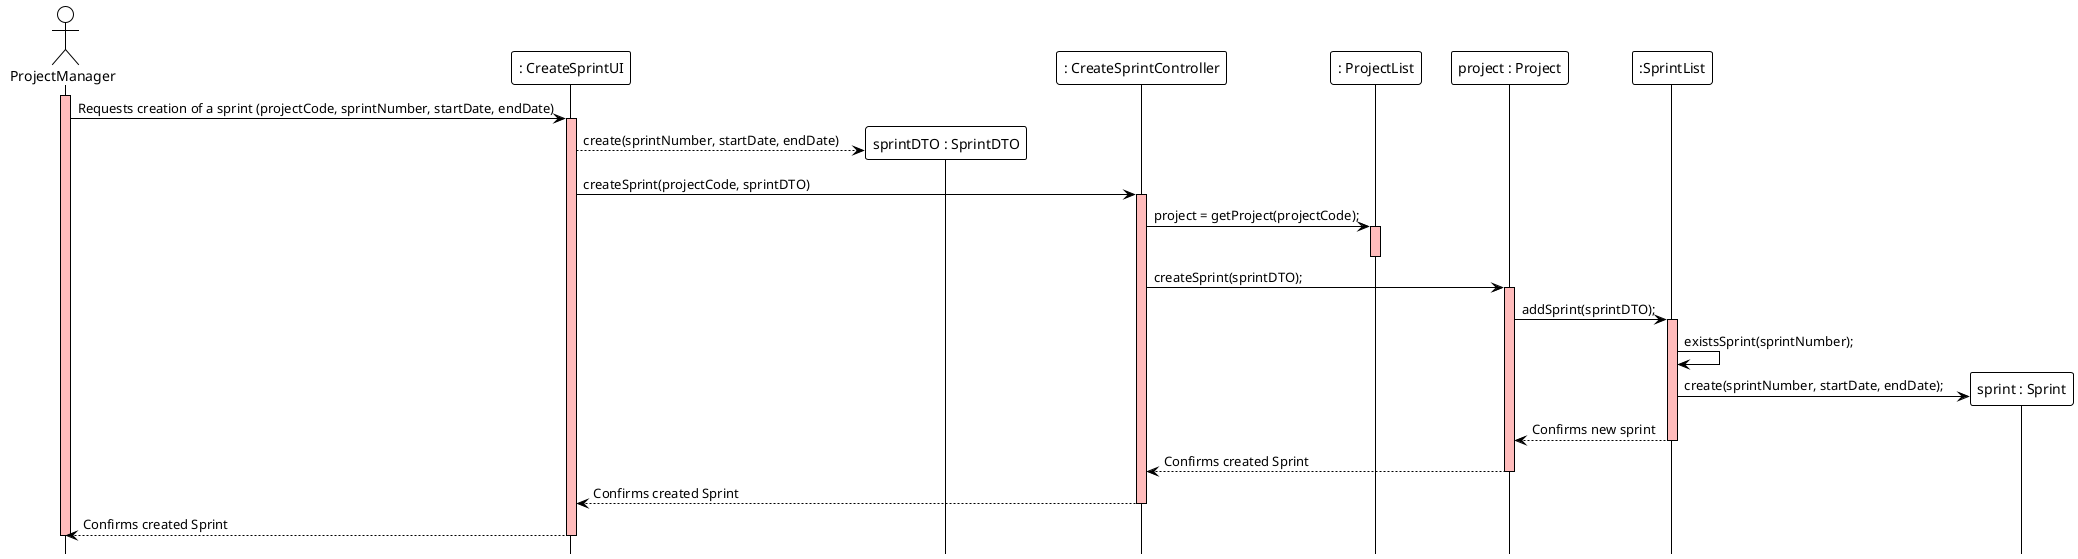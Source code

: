 @startuml
!theme plain
hide footbox

actor ProjectManager as User
participant ": CreateSprintUI" as UI
participant "sprintDTO : SprintDTO" as DTO
participant ": CreateSprintController" as Controller
participant ": ProjectList" as ProjectList
participant "project : Project" as Project
participant ":SprintList" as SprintList
participant "sprint : Sprint" as Sprint

activate User #FFBBBB
User ->  UI: Requests creation of a sprint (projectCode, sprintNumber, startDate, endDate)

activate UI #FFBBBB
UI --> DTO **: create(sprintNumber, startDate, endDate)
UI -> Controller: createSprint(projectCode, sprintDTO)
activate Controller #FFBBBB

Controller -> ProjectList: project = getProject(projectCode);
activate ProjectList #FFBBBB
deactivate ProjectList
Controller -> Project: createSprint(sprintDTO);
activate Project #FFBBBB

Project -> SprintList: addSprint(sprintDTO);
activate SprintList #FFBBBB

SprintList -> SprintList: existsSprint(sprintNumber);
SprintList -> Sprint **: create(sprintNumber, startDate, endDate);

SprintList --> Project: Confirms new sprint
deactivate SprintList

Project --> Controller: Confirms created Sprint
deactivate Project

Controller --> UI : Confirms created Sprint
deactivate Controller

UI --> User: Confirms created Sprint
deactivate UI
deactivate User #FFBBBB
@enduml